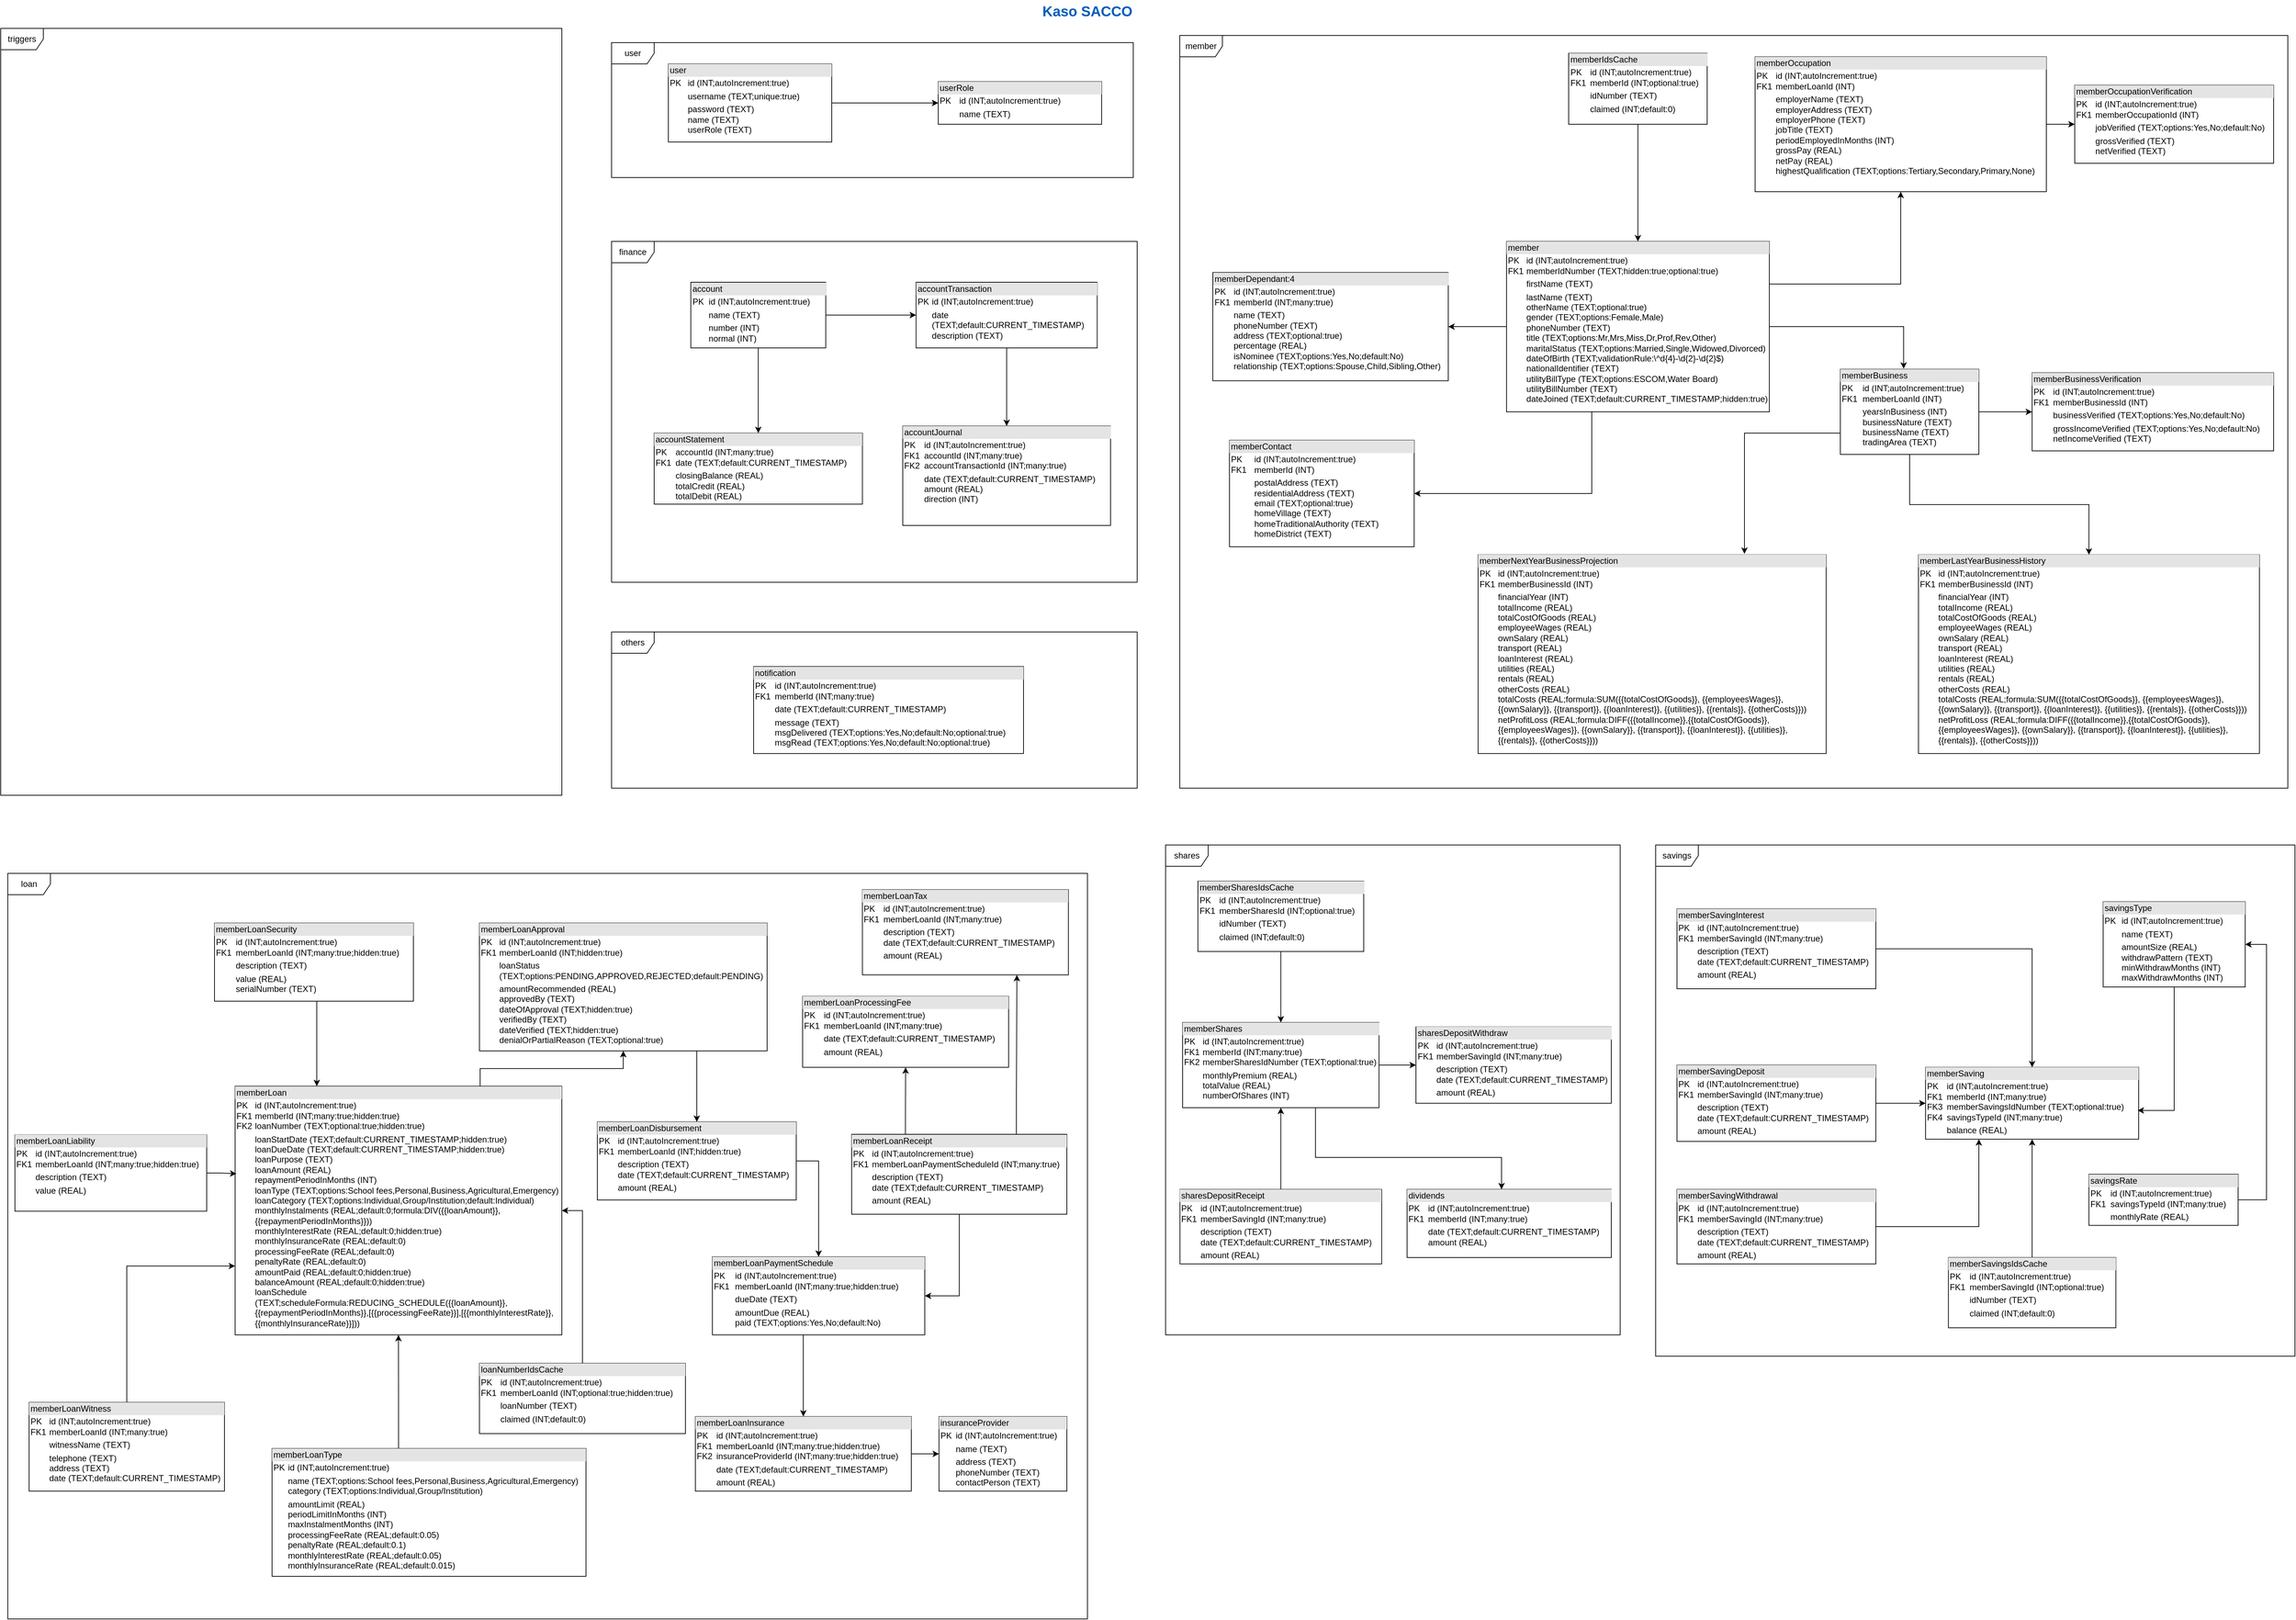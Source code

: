 <mxfile version="28.1.2">
  <diagram name="Page-1" id="UPUowpIk6W7c6kZH7XhG">
    <mxGraphModel dx="1665" dy="859" grid="1" gridSize="10" guides="1" tooltips="1" connect="1" arrows="1" fold="1" page="1" pageScale="1" pageWidth="1654" pageHeight="1169" math="0" shadow="0">
      <root>
        <mxCell id="0" />
        <mxCell id="1" parent="0" />
        <mxCell id="sz-M_Azw0uYvEaWHzbE8-1" value="&lt;b&gt;&lt;font style=&quot;font-size: 20px; color: rgb(0, 92, 185);&quot;&gt;Kaso SACCO&lt;/font&gt;&lt;/b&gt;" style="text;html=1;align=center;verticalAlign=middle;whiteSpace=wrap;rounded=0;movable=0;resizable=0;rotatable=0;deletable=0;editable=0;locked=1;connectable=0;" parent="1" vertex="1">
          <mxGeometry x="1500" y="10" width="140" height="30" as="geometry" />
        </mxCell>
        <mxCell id="sz-M_Azw0uYvEaWHzbE8-7" value="&lt;div style=&quot;box-sizing:border-box;width:100%;background:#e4e4e4;padding:2px;&quot;&gt;userRole&lt;/div&gt;&lt;table style=&quot;width:100%;font-size:1em;&quot; cellpadding=&quot;2&quot; cellspacing=&quot;0&quot;&gt;&lt;tbody&gt;&lt;tr&gt;&lt;td&gt;PK&lt;/td&gt;&lt;td&gt;id (INT;autoIncrement:true)&lt;br&gt;&lt;/td&gt;&lt;/tr&gt;&lt;tr&gt;&lt;td&gt;&lt;br&gt;&lt;/td&gt;&lt;td&gt;name (TEXT)&lt;/td&gt;&lt;/tr&gt;&lt;/tbody&gt;&lt;/table&gt;" style="verticalAlign=top;align=left;overflow=fill;html=1;whiteSpace=wrap;" parent="1" vertex="1">
          <mxGeometry x="1360" y="125" width="230" height="60" as="geometry" />
        </mxCell>
        <mxCell id="sz-M_Azw0uYvEaWHzbE8-102" style="edgeStyle=orthogonalEdgeStyle;rounded=0;orthogonalLoop=1;jettySize=auto;html=1;entryX=0;entryY=0.5;entryDx=0;entryDy=0;" parent="1" source="sz-M_Azw0uYvEaWHzbE8-8" target="sz-M_Azw0uYvEaWHzbE8-9" edge="1">
          <mxGeometry relative="1" as="geometry" />
        </mxCell>
        <mxCell id="sz-M_Azw0uYvEaWHzbE8-8" value="&lt;div style=&quot;box-sizing:border-box;width:100%;background:#e4e4e4;padding:2px;&quot;&gt;account&lt;/div&gt;&lt;table style=&quot;width:100%;font-size:1em;&quot; cellpadding=&quot;2&quot; cellspacing=&quot;0&quot;&gt;&lt;tbody&gt;&lt;tr&gt;&lt;td&gt;PK&lt;/td&gt;&lt;td&gt;id (INT;autoIncrement:true)&lt;br&gt;&lt;/td&gt;&lt;/tr&gt;&lt;tr&gt;&lt;td&gt;&lt;br&gt;&lt;/td&gt;&lt;td&gt;name (TEXT)&lt;/td&gt;&lt;/tr&gt;&lt;tr&gt;&lt;td&gt;&lt;/td&gt;&lt;td&gt;number (INT)&lt;br&gt;normal (INT)&lt;br&gt;&lt;br&gt;&lt;/td&gt;&lt;/tr&gt;&lt;/tbody&gt;&lt;/table&gt;" style="verticalAlign=top;align=left;overflow=fill;html=1;whiteSpace=wrap;" parent="1" vertex="1">
          <mxGeometry x="1011.59" y="407.5" width="190" height="92.5" as="geometry" />
        </mxCell>
        <mxCell id="sz-M_Azw0uYvEaWHzbE8-9" value="&lt;div style=&quot;box-sizing:border-box;width:100%;background:#e4e4e4;padding:2px;&quot;&gt;accountTransaction&lt;/div&gt;&lt;table style=&quot;width:100%;font-size:1em;&quot; cellpadding=&quot;2&quot; cellspacing=&quot;0&quot;&gt;&lt;tbody&gt;&lt;tr&gt;&lt;td&gt;PK&lt;/td&gt;&lt;td&gt;id (INT;autoIncrement:true)&lt;br&gt;&lt;/td&gt;&lt;/tr&gt;&lt;tr&gt;&lt;td&gt;&lt;br&gt;&lt;/td&gt;&lt;td&gt;date (TEXT;default:CURRENT_TIMESTAMP)&lt;br&gt;description (TEXT)&lt;/td&gt;&lt;/tr&gt;&lt;tr&gt;&lt;td&gt;&lt;/td&gt;&lt;td&gt;&lt;br&gt;&lt;br&gt;&lt;/td&gt;&lt;/tr&gt;&lt;/tbody&gt;&lt;/table&gt;" style="verticalAlign=top;align=left;overflow=fill;html=1;whiteSpace=wrap;" parent="1" vertex="1">
          <mxGeometry x="1328.75" y="407.5" width="255" height="92.5" as="geometry" />
        </mxCell>
        <mxCell id="sz-M_Azw0uYvEaWHzbE8-10" value="&lt;div style=&quot;box-sizing:border-box;width:100%;background:#e4e4e4;padding:2px;&quot;&gt;accountJournal&lt;/div&gt;&lt;table style=&quot;width:100%;font-size:1em;&quot; cellpadding=&quot;2&quot; cellspacing=&quot;0&quot;&gt;&lt;tbody&gt;&lt;tr&gt;&lt;td&gt;PK&lt;br&gt;FK1&lt;br&gt;FK2&lt;br&gt;&lt;/td&gt;&lt;td&gt;id (INT;autoIncrement:true)&lt;br&gt;accountId (INT;many:true)&lt;br&gt;accountTransactionId (INT;many:true)&lt;br&gt;&lt;/td&gt;&lt;/tr&gt;&lt;tr&gt;&lt;td&gt;&lt;br&gt;&lt;/td&gt;&lt;td&gt;date (TEXT;default:CURRENT_TIMESTAMP)&lt;br&gt;amount (REAL)&lt;br&gt;direction (INT)&lt;br&gt;&lt;/td&gt;&lt;/tr&gt;&lt;tr&gt;&lt;td&gt;&lt;/td&gt;&lt;td&gt;&lt;br&gt;&lt;br&gt;&lt;/td&gt;&lt;/tr&gt;&lt;/tbody&gt;&lt;/table&gt;" style="verticalAlign=top;align=left;overflow=fill;html=1;whiteSpace=wrap;" parent="1" vertex="1">
          <mxGeometry x="1310" y="610" width="292.5" height="140" as="geometry" />
        </mxCell>
        <mxCell id="sz-M_Azw0uYvEaWHzbE8-96" style="edgeStyle=orthogonalEdgeStyle;rounded=0;orthogonalLoop=1;jettySize=auto;html=1;" parent="1" source="sz-M_Azw0uYvEaWHzbE8-12" target="sz-M_Azw0uYvEaWHzbE8-7" edge="1">
          <mxGeometry relative="1" as="geometry" />
        </mxCell>
        <mxCell id="sz-M_Azw0uYvEaWHzbE8-12" value="&lt;div style=&quot;box-sizing:border-box;width:100%;background:#e4e4e4;padding:2px;&quot;&gt;user&lt;/div&gt;&lt;table style=&quot;width:100%;font-size:1em;&quot; cellpadding=&quot;2&quot; cellspacing=&quot;0&quot;&gt;&lt;tbody&gt;&lt;tr&gt;&lt;td&gt;PK&lt;/td&gt;&lt;td&gt;id (INT;autoIncrement:true)&lt;/td&gt;&lt;/tr&gt;&lt;tr&gt;&lt;td&gt;&lt;br&gt;&lt;/td&gt;&lt;td&gt;username (TEXT;unique:true)&lt;/td&gt;&lt;/tr&gt;&lt;tr&gt;&lt;td&gt;&lt;/td&gt;&lt;td&gt;password (TEXT)&lt;br&gt;name (TEXT)&lt;br&gt;userRole (TEXT)&lt;br&gt;&lt;br&gt;&lt;/td&gt;&lt;/tr&gt;&lt;/tbody&gt;&lt;/table&gt;" style="verticalAlign=top;align=left;overflow=fill;html=1;whiteSpace=wrap;" parent="1" vertex="1">
          <mxGeometry x="980" y="100" width="230" height="110" as="geometry" />
        </mxCell>
        <mxCell id="sz-M_Azw0uYvEaWHzbE8-66" style="edgeStyle=orthogonalEdgeStyle;rounded=0;orthogonalLoop=1;jettySize=auto;html=1;entryX=0.5;entryY=0;entryDx=0;entryDy=0;" parent="1" source="sz-M_Azw0uYvEaWHzbE8-13" target="sz-M_Azw0uYvEaWHzbE8-15" edge="1">
          <mxGeometry relative="1" as="geometry" />
        </mxCell>
        <mxCell id="sz-M_Azw0uYvEaWHzbE8-13" value="&lt;div style=&quot;box-sizing:border-box;width:100%;background:#e4e4e4;padding:2px;&quot;&gt;memberIdsCache&lt;/div&gt;&lt;table style=&quot;width:100%;font-size:1em;&quot; cellpadding=&quot;2&quot; cellspacing=&quot;0&quot;&gt;&lt;tbody&gt;&lt;tr&gt;&lt;td&gt;PK&lt;br&gt;FK1&lt;/td&gt;&lt;td&gt;id (INT;autoIncrement:true)&lt;br&gt;memberId (INT;optional:true)&lt;/td&gt;&lt;/tr&gt;&lt;tr&gt;&lt;td&gt;&lt;br&gt;&lt;/td&gt;&lt;td&gt;idNumber (TEXT)&lt;/td&gt;&lt;/tr&gt;&lt;tr&gt;&lt;td&gt;&lt;/td&gt;&lt;td&gt;claimed (INT;default:0)&lt;br&gt;&lt;br&gt;&lt;/td&gt;&lt;/tr&gt;&lt;/tbody&gt;&lt;/table&gt;" style="verticalAlign=top;align=left;overflow=fill;html=1;whiteSpace=wrap;" parent="1" vertex="1">
          <mxGeometry x="2247.5" y="85" width="195" height="100" as="geometry" />
        </mxCell>
        <mxCell id="sz-M_Azw0uYvEaWHzbE8-68" style="edgeStyle=orthogonalEdgeStyle;rounded=0;orthogonalLoop=1;jettySize=auto;html=1;entryX=0.5;entryY=0;entryDx=0;entryDy=0;" parent="1" source="sz-M_Azw0uYvEaWHzbE8-14" target="sz-M_Azw0uYvEaWHzbE8-20" edge="1">
          <mxGeometry relative="1" as="geometry" />
        </mxCell>
        <mxCell id="sz-M_Azw0uYvEaWHzbE8-14" value="&lt;div style=&quot;box-sizing:border-box;width:100%;background:#e4e4e4;padding:2px;&quot;&gt;memberSharesIdsCache&lt;/div&gt;&lt;table style=&quot;width:100%;font-size:1em;&quot; cellpadding=&quot;2&quot; cellspacing=&quot;0&quot;&gt;&lt;tbody&gt;&lt;tr&gt;&lt;td&gt;PK&lt;br&gt;FK1&lt;/td&gt;&lt;td&gt;id (INT;autoIncrement:true)&lt;br&gt;memberSharesId (INT;optional:true)&lt;br&gt;&lt;/td&gt;&lt;/tr&gt;&lt;tr&gt;&lt;td&gt;&lt;br&gt;&lt;/td&gt;&lt;td&gt;idNumber (TEXT)&lt;/td&gt;&lt;/tr&gt;&lt;tr&gt;&lt;td&gt;&lt;/td&gt;&lt;td&gt;claimed (INT;default:0)&lt;br&gt;&lt;/td&gt;&lt;/tr&gt;&lt;/tbody&gt;&lt;/table&gt;" style="verticalAlign=top;align=left;overflow=fill;html=1;whiteSpace=wrap;" parent="1" vertex="1">
          <mxGeometry x="1725.5" y="1251" width="233.5" height="99" as="geometry" />
        </mxCell>
        <mxCell id="sz-M_Azw0uYvEaWHzbE8-59" style="edgeStyle=orthogonalEdgeStyle;rounded=0;orthogonalLoop=1;jettySize=auto;html=1;exitX=1;exitY=0.25;exitDx=0;exitDy=0;" parent="1" source="sz-M_Azw0uYvEaWHzbE8-15" target="sz-M_Azw0uYvEaWHzbE8-26" edge="1">
          <mxGeometry relative="1" as="geometry" />
        </mxCell>
        <mxCell id="sz-M_Azw0uYvEaWHzbE8-60" style="edgeStyle=orthogonalEdgeStyle;rounded=0;orthogonalLoop=1;jettySize=auto;html=1;entryX=0.457;entryY=-0.006;entryDx=0;entryDy=0;entryPerimeter=0;" parent="1" source="sz-M_Azw0uYvEaWHzbE8-15" target="sz-M_Azw0uYvEaWHzbE8-22" edge="1">
          <mxGeometry relative="1" as="geometry" />
        </mxCell>
        <mxCell id="sz-M_Azw0uYvEaWHzbE8-64" style="edgeStyle=orthogonalEdgeStyle;rounded=0;orthogonalLoop=1;jettySize=auto;html=1;" parent="1" source="sz-M_Azw0uYvEaWHzbE8-15" target="sz-M_Azw0uYvEaWHzbE8-19" edge="1">
          <mxGeometry relative="1" as="geometry" />
        </mxCell>
        <mxCell id="sz-M_Azw0uYvEaWHzbE8-65" style="edgeStyle=orthogonalEdgeStyle;rounded=0;orthogonalLoop=1;jettySize=auto;html=1;" parent="1" source="sz-M_Azw0uYvEaWHzbE8-15" target="sz-M_Azw0uYvEaWHzbE8-17" edge="1">
          <mxGeometry relative="1" as="geometry">
            <Array as="points">
              <mxPoint x="2280" y="705" />
            </Array>
          </mxGeometry>
        </mxCell>
        <mxCell id="sz-M_Azw0uYvEaWHzbE8-15" value="&lt;div style=&quot;box-sizing:border-box;width:100%;background:#e4e4e4;padding:2px;&quot;&gt;member&lt;/div&gt;&lt;table style=&quot;width:100%;font-size:1em;&quot; cellpadding=&quot;2&quot; cellspacing=&quot;0&quot;&gt;&lt;tbody&gt;&lt;tr&gt;&lt;td&gt;PK&lt;br&gt;FK1&lt;/td&gt;&lt;td&gt;id (INT;autoIncrement:true)&lt;br&gt;memberIdNumber (TEXT;hidden:true;optional:true)&lt;/td&gt;&lt;/tr&gt;&lt;tr&gt;&lt;td&gt;&lt;br&gt;&lt;/td&gt;&lt;td&gt;firstName (TEXT)&lt;/td&gt;&lt;/tr&gt;&lt;tr&gt;&lt;td&gt;&lt;br&gt;&lt;/td&gt;&lt;td&gt;lastName (TEXT)&lt;br&gt;otherName (TEXT;optional:true)&lt;br&gt;gender (TEXT;options:Female,Male)&lt;br&gt;phoneNumber (TEXT)&lt;br&gt;title (TEXT;options:Mr,Mrs,Miss,Dr,Prof,Rev,Other)&lt;br&gt;maritalStatus (TEXT;options:Married,Single,Widowed,Divorced)&lt;br&gt;dateOfBirth (TEXT;validationRule:\^d{4}-\d{2}-\d{2}$)&lt;br&gt;nationalIdentifier (TEXT)&lt;br&gt;utilityBillType (TEXT;options:ESCOM,Water Board)&lt;br&gt;utilityBillNumber (TEXT)&lt;br&gt;dateJoined (TEXT;default:CURRENT_TIMESTAMP;hidden:true)&lt;br&gt;&lt;br&gt;&lt;/td&gt;&lt;/tr&gt;&lt;/tbody&gt;&lt;/table&gt;" style="verticalAlign=top;align=left;overflow=fill;html=1;whiteSpace=wrap;" parent="1" vertex="1">
          <mxGeometry x="2160" y="350" width="370" height="240" as="geometry" />
        </mxCell>
        <mxCell id="sz-M_Azw0uYvEaWHzbE8-17" value="&lt;div style=&quot;box-sizing:border-box;width:100%;background:#e4e4e4;padding:2px;&quot;&gt;memberContact&lt;/div&gt;&lt;table style=&quot;width:100%;font-size:1em;&quot; cellpadding=&quot;2&quot; cellspacing=&quot;0&quot;&gt;&lt;tbody&gt;&lt;tr&gt;&lt;td&gt;PK&lt;br&gt;FK1&lt;/td&gt;&lt;td&gt;id (INT;autoIncrement:true)&lt;br&gt;memberId (INT)&lt;/td&gt;&lt;/tr&gt;&lt;tr&gt;&lt;td&gt;&lt;/td&gt;&lt;td&gt;postalAddress (TEXT)&lt;br&gt;residentialAddress (TEXT)&lt;br&gt;email (TEXT;optional:true)&lt;br&gt;homeVillage (TEXT)&lt;br&gt;homeTraditionalAuthority (TEXT)&lt;br&gt;homeDistrict (TEXT)&lt;br&gt;&lt;br&gt;&lt;/td&gt;&lt;/tr&gt;&lt;/tbody&gt;&lt;/table&gt;" style="verticalAlign=top;align=left;overflow=fill;html=1;whiteSpace=wrap;" parent="1" vertex="1">
          <mxGeometry x="1770" y="630" width="260" height="150" as="geometry" />
        </mxCell>
        <mxCell id="sz-M_Azw0uYvEaWHzbE8-19" value="&lt;div style=&quot;box-sizing:border-box;width:100%;background:#e4e4e4;padding:2px;&quot;&gt;memberDependant:4&lt;/div&gt;&lt;table style=&quot;width:100%;font-size:1em;&quot; cellpadding=&quot;2&quot; cellspacing=&quot;0&quot;&gt;&lt;tbody&gt;&lt;tr&gt;&lt;td&gt;PK&lt;br&gt;FK1&lt;/td&gt;&lt;td&gt;id (INT;autoIncrement:true)&lt;br&gt;memberId (INT;many:true)&lt;br&gt;&lt;/td&gt;&lt;/tr&gt;&lt;tr&gt;&lt;td&gt;&lt;br&gt;&lt;/td&gt;&lt;td&gt;name (TEXT)&lt;br&gt;phoneNumber (TEXT)&lt;br&gt;address (TEXT;optional:true)&lt;br&gt;percentage (REAL)&lt;br&gt;isNominee (TEXT;options:Yes,No;default:No)&lt;br&gt;relationship (TEXT;options:Spouse,Child,Sibling,Other)&lt;/td&gt;&lt;/tr&gt;&lt;tr&gt;&lt;td&gt;&lt;/td&gt;&lt;td&gt;&lt;br&gt;&lt;br&gt;&lt;/td&gt;&lt;/tr&gt;&lt;/tbody&gt;&lt;/table&gt;" style="verticalAlign=top;align=left;overflow=fill;html=1;whiteSpace=wrap;" parent="1" vertex="1">
          <mxGeometry x="1746.5" y="393.75" width="331.5" height="152.5" as="geometry" />
        </mxCell>
        <mxCell id="sz-M_Azw0uYvEaWHzbE8-71" style="edgeStyle=orthogonalEdgeStyle;rounded=0;orthogonalLoop=1;jettySize=auto;html=1;entryX=0;entryY=0.5;entryDx=0;entryDy=0;" parent="1" source="sz-M_Azw0uYvEaWHzbE8-20" target="sz-M_Azw0uYvEaWHzbE8-70" edge="1">
          <mxGeometry relative="1" as="geometry" />
        </mxCell>
        <mxCell id="c4MbC-2BtWymoVEZBqPx-4" style="edgeStyle=orthogonalEdgeStyle;rounded=0;orthogonalLoop=1;jettySize=auto;html=1;" parent="1" target="c4MbC-2BtWymoVEZBqPx-3" edge="1">
          <mxGeometry relative="1" as="geometry">
            <Array as="points">
              <mxPoint x="1891" y="1570" />
              <mxPoint x="1891" y="1640" />
              <mxPoint x="2153" y="1640" />
            </Array>
            <mxPoint x="1890" y="1570" as="sourcePoint" />
          </mxGeometry>
        </mxCell>
        <mxCell id="sz-M_Azw0uYvEaWHzbE8-20" value="&lt;div style=&quot;box-sizing:border-box;width:100%;background:#e4e4e4;padding:2px;&quot;&gt;memberShares&lt;/div&gt;&lt;table style=&quot;width:100%;font-size:1em;&quot; cellpadding=&quot;2&quot; cellspacing=&quot;0&quot;&gt;&lt;tbody&gt;&lt;tr&gt;&lt;td&gt;PK&lt;br&gt;FK1&lt;br&gt;FK2&lt;/td&gt;&lt;td&gt;id (INT;autoIncrement:true)&lt;br&gt;memberId (INT;many:true)&lt;br&gt;memberSharesIdNumber (TEXT;optional:true)&lt;br&gt;&lt;/td&gt;&lt;/tr&gt;&lt;tr&gt;&lt;td&gt;&lt;br&gt;&lt;/td&gt;&lt;td&gt;monthlyPremium (REAL)&lt;br&gt;totalValue (REAL)&lt;br&gt;numberOfShares (INT)&lt;/td&gt;&lt;/tr&gt;&lt;tr&gt;&lt;td&gt;&lt;/td&gt;&lt;td&gt;&lt;br&gt;&lt;br&gt;&lt;/td&gt;&lt;/tr&gt;&lt;/tbody&gt;&lt;/table&gt;" style="verticalAlign=top;align=left;overflow=fill;html=1;whiteSpace=wrap;" parent="1" vertex="1">
          <mxGeometry x="1704" y="1450" width="276.5" height="120" as="geometry" />
        </mxCell>
        <mxCell id="fwgtb6dIBil6Uczm33GN-2" style="edgeStyle=orthogonalEdgeStyle;rounded=0;orthogonalLoop=1;jettySize=auto;html=1;entryX=0.5;entryY=1;entryDx=0;entryDy=0;exitX=0.75;exitY=0;exitDx=0;exitDy=0;" parent="1" source="sz-M_Azw0uYvEaWHzbE8-21" target="sz-M_Azw0uYvEaWHzbE8-28" edge="1">
          <mxGeometry relative="1" as="geometry" />
        </mxCell>
        <mxCell id="sz-M_Azw0uYvEaWHzbE8-21" value="&lt;div style=&quot;box-sizing:border-box;width:100%;background:#e4e4e4;padding:2px;&quot;&gt;memberLoan&lt;/div&gt;&lt;table style=&quot;width:100%;font-size:1em;&quot; cellpadding=&quot;2&quot; cellspacing=&quot;0&quot;&gt;&lt;tbody&gt;&lt;tr&gt;&lt;td&gt;PK&lt;br&gt;FK1&lt;br&gt;FK2&lt;br&gt;&lt;/td&gt;&lt;td&gt;id (INT;autoIncrement:true)&lt;br&gt;memberId (INT;many:true;hidden:true)&lt;br&gt;loanNumber (TEXT;optional:true;hidden:true)&lt;/td&gt;&lt;/tr&gt;&lt;tr&gt;&lt;td&gt;&lt;/td&gt;&lt;td&gt;loanStartDate (TEXT;default:CURRENT_TIMESTAMP;hidden:true)&lt;br&gt;loanDueDate (TEXT;default:CURRENT_TIMESTAMP;hidden:true)&lt;br&gt;loanPurpose (TEXT)&lt;br&gt;loanAmount (REAL)&lt;br&gt;repaymentPeriodInMonths (INT)&lt;br&gt;loanType (TEXT;options:School fees,Personal,Business,Agricultural,Emergency)&lt;br&gt;loanCategory (TEXT;options:Individual,Group/Institution;default:Individual)&lt;br&gt;monthlyInstalments (REAL;default:0;formula:DIV({{loanAmount}},{{repaymentPeriodInMonths}}))&lt;br&gt;monthlyInterestRate (REAL;default:0;hidden:true)&lt;br&gt;monthlyInsuranceRate (REAL;default:0)&lt;br&gt;processingFeeRate (REAL;default:0)&lt;br&gt;penaltyRate (REAL;default:0)&lt;br&gt;amountPaid (REAL;default:0;hidden:true)&lt;br&gt;balanceAmount (REAL;default:0;hidden:true)&lt;br&gt;loanSchedule (TEXT;scheduleFormula:REDUCING_SCHEDULE({{loanAmount}},{{repaymentPeriodInMonths}},[{{processingFeeRate}}],[{{monthlyInterestRate}},{{monthlyInsuranceRate}}]))&lt;br&gt;&lt;/td&gt;&lt;/tr&gt;&lt;tr&gt;&lt;td&gt;&lt;/td&gt;&lt;td&gt;&lt;br&gt;&lt;br&gt;&lt;/td&gt;&lt;/tr&gt;&lt;/tbody&gt;&lt;/table&gt;" style="verticalAlign=top;align=left;overflow=fill;html=1;whiteSpace=wrap;" parent="1" vertex="1">
          <mxGeometry x="370" y="1539.75" width="460" height="350.25" as="geometry" />
        </mxCell>
        <mxCell id="sz-M_Azw0uYvEaWHzbE8-61" style="edgeStyle=orthogonalEdgeStyle;rounded=0;orthogonalLoop=1;jettySize=auto;html=1;" parent="1" source="sz-M_Azw0uYvEaWHzbE8-22" target="sz-M_Azw0uYvEaWHzbE8-33" edge="1">
          <mxGeometry relative="1" as="geometry" />
        </mxCell>
        <mxCell id="sz-M_Azw0uYvEaWHzbE8-62" style="edgeStyle=orthogonalEdgeStyle;rounded=0;orthogonalLoop=1;jettySize=auto;html=1;exitX=0;exitY=0.75;exitDx=0;exitDy=0;" parent="1" source="sz-M_Azw0uYvEaWHzbE8-22" edge="1">
          <mxGeometry relative="1" as="geometry">
            <Array as="points">
              <mxPoint x="2495" y="620" />
            </Array>
            <mxPoint x="2495" y="790" as="targetPoint" />
          </mxGeometry>
        </mxCell>
        <mxCell id="sz-M_Azw0uYvEaWHzbE8-22" value="&lt;div style=&quot;box-sizing:border-box;width:100%;background:#e4e4e4;padding:2px;&quot;&gt;memberBusiness&lt;/div&gt;&lt;table style=&quot;width:100%;font-size:1em;&quot; cellpadding=&quot;2&quot; cellspacing=&quot;0&quot;&gt;&lt;tbody&gt;&lt;tr&gt;&lt;td&gt;PK&lt;br&gt;FK1&lt;br&gt;&lt;/td&gt;&lt;td&gt;id (INT;autoIncrement:true)&lt;br&gt;memberLoanId (INT)&lt;br&gt;&lt;/td&gt;&lt;/tr&gt;&lt;tr&gt;&lt;td&gt;&lt;br&gt;&lt;/td&gt;&lt;td&gt;yearsInBusiness (INT)&lt;br&gt;businessNature (TEXT)&lt;br&gt;businessName (TEXT)&lt;br&gt;tradingArea (TEXT)&lt;/td&gt;&lt;/tr&gt;&lt;tr&gt;&lt;td&gt;&lt;/td&gt;&lt;td&gt;&lt;br&gt;&lt;br&gt;&lt;/td&gt;&lt;/tr&gt;&lt;/tbody&gt;&lt;/table&gt;" style="verticalAlign=top;align=left;overflow=fill;html=1;whiteSpace=wrap;" parent="1" vertex="1">
          <mxGeometry x="2630" y="530" width="195" height="120" as="geometry" />
        </mxCell>
        <mxCell id="sz-M_Azw0uYvEaWHzbE8-23" value="&lt;div style=&quot;box-sizing:border-box;width:100%;background:#e4e4e4;padding:2px;&quot;&gt;memberLastYearBusinessHistory&lt;/div&gt;&lt;table style=&quot;width:100%;font-size:1em;&quot; cellpadding=&quot;2&quot; cellspacing=&quot;0&quot;&gt;&lt;tbody&gt;&lt;tr&gt;&lt;td&gt;PK&lt;br&gt;FK1&lt;/td&gt;&lt;td&gt;id (INT;autoIncrement:true)&lt;br&gt;memberBusinessId (INT)&lt;/td&gt;&lt;/tr&gt;&lt;tr&gt;&lt;td&gt;&lt;br&gt;&lt;/td&gt;&lt;td&gt;financialYear (INT)&lt;br&gt;totalIncome (REAL)&lt;br&gt;totalCostOfGoods (REAL)&lt;br&gt;employeeWages (REAL)&lt;br&gt;ownSalary (REAL)&lt;br&gt;transport (REAL)&lt;br&gt;loanInterest (REAL)&lt;br&gt;utilities (REAL)&lt;br&gt;rentals (REAL)&lt;br&gt;otherCosts (REAL)&lt;br&gt;totalCosts (REAL;formula:SUM({{totalCostOfGoods}}, {{employeesWages}}, {{ownSalary}}, {{transport}}, {{loanInterest}}, {{utilities}}, {{rentals}}, {{otherCosts}}))&lt;br&gt;netProfitLoss (REAL;formula:DIFF({{totalIncome}},{{totalCostOfGoods}}, {{employeesWages}}, {{ownSalary}}, {{transport}}, {{loanInterest}}, {{utilities}}, {{rentals}}, {{otherCosts}}))&lt;/td&gt;&lt;/tr&gt;&lt;tr&gt;&lt;td&gt;&lt;/td&gt;&lt;td&gt;&lt;br&gt;&lt;br&gt;&lt;/td&gt;&lt;/tr&gt;&lt;/tbody&gt;&lt;/table&gt;" style="verticalAlign=top;align=left;overflow=fill;html=1;whiteSpace=wrap;" parent="1" vertex="1">
          <mxGeometry x="2740" y="791.25" width="480" height="280" as="geometry" />
        </mxCell>
        <mxCell id="sz-M_Azw0uYvEaWHzbE8-24" value="&lt;div style=&quot;box-sizing:border-box;width:100%;background:#e4e4e4;padding:2px;&quot;&gt;memberNextYearBusinessProjection&lt;/div&gt;&lt;table style=&quot;width:100%;font-size:1em;&quot; cellpadding=&quot;2&quot; cellspacing=&quot;0&quot;&gt;&lt;tbody&gt;&lt;tr&gt;&lt;td&gt;PK&lt;br&gt;FK1&lt;/td&gt;&lt;td&gt;id (INT;autoIncrement:true)&lt;br&gt;memberBusinessId (INT)&lt;/td&gt;&lt;/tr&gt;&lt;tr&gt;&lt;td&gt;&lt;br&gt;&lt;/td&gt;&lt;td&gt;financialYear (INT)&lt;br&gt;totalIncome (REAL)&lt;br&gt;totalCostOfGoods (REAL)&lt;br&gt;employeeWages (REAL)&lt;br&gt;ownSalary (REAL)&lt;br&gt;transport (REAL)&lt;br&gt;loanInterest (REAL)&lt;br&gt;utilities (REAL)&lt;br&gt;rentals (REAL)&lt;br&gt;otherCosts (REAL)&lt;br&gt;totalCosts (REAL;formula:SUM({{totalCostOfGoods}}, {{employeesWages}}, {{ownSalary}}, {{transport}}, {{loanInterest}}, {{utilities}}, {{rentals}}, {{otherCosts}}))&lt;br&gt;netProfitLoss (REAL;formula:DIFF({{totalIncome}},{{totalCostOfGoods}}, {{employeesWages}}, {{ownSalary}}, {{transport}}, {{loanInterest}}, {{utilities}}, {{rentals}}, {{otherCosts}}))&lt;br&gt;&lt;/td&gt;&lt;/tr&gt;&lt;tr&gt;&lt;td&gt;&lt;/td&gt;&lt;td&gt;&lt;br&gt;&lt;br&gt;&lt;/td&gt;&lt;/tr&gt;&lt;/tbody&gt;&lt;/table&gt;" style="verticalAlign=top;align=left;overflow=fill;html=1;whiteSpace=wrap;" parent="1" vertex="1">
          <mxGeometry x="2120" y="791.25" width="490" height="280" as="geometry" />
        </mxCell>
        <mxCell id="sz-M_Azw0uYvEaWHzbE8-58" style="edgeStyle=orthogonalEdgeStyle;rounded=0;orthogonalLoop=1;jettySize=auto;html=1;exitX=1;exitY=0.5;exitDx=0;exitDy=0;entryX=0;entryY=0.5;entryDx=0;entryDy=0;" parent="1" source="sz-M_Azw0uYvEaWHzbE8-26" target="sz-M_Azw0uYvEaWHzbE8-32" edge="1">
          <mxGeometry relative="1" as="geometry" />
        </mxCell>
        <mxCell id="sz-M_Azw0uYvEaWHzbE8-26" value="&lt;div style=&quot;box-sizing:border-box;width:100%;background:#e4e4e4;padding:2px;&quot;&gt;memberOccupation&lt;/div&gt;&lt;table style=&quot;width:100%;font-size:1em;&quot; cellpadding=&quot;2&quot; cellspacing=&quot;0&quot;&gt;&lt;tbody&gt;&lt;tr&gt;&lt;td&gt;PK&lt;br&gt;FK1&lt;/td&gt;&lt;td&gt;id (INT;autoIncrement:true)&lt;br&gt;memberLoanId (INT)&lt;/td&gt;&lt;/tr&gt;&lt;tr&gt;&lt;td&gt;&lt;/td&gt;&lt;td&gt;employerName (TEXT)&lt;br&gt;employerAddress (TEXT)&lt;br&gt;employerPhone (TEXT)&lt;br&gt;jobTitle (TEXT)&lt;br&gt;periodEmployedInMonths (INT)&lt;br&gt;grossPay (REAL)&lt;br&gt;netPay (REAL)&lt;br&gt;highestQualification (TEXT;options:Tertiary,Secondary,Primary,None)&lt;br&gt;&lt;/td&gt;&lt;/tr&gt;&lt;/tbody&gt;&lt;/table&gt;" style="verticalAlign=top;align=left;overflow=fill;html=1;whiteSpace=wrap;" parent="1" vertex="1">
          <mxGeometry x="2510" y="90" width="410" height="190" as="geometry" />
        </mxCell>
        <mxCell id="sz-M_Azw0uYvEaWHzbE8-94" style="edgeStyle=orthogonalEdgeStyle;rounded=0;orthogonalLoop=1;jettySize=auto;html=1;entryX=0.5;entryY=0;entryDx=0;entryDy=0;exitX=0.75;exitY=1;exitDx=0;exitDy=0;" parent="1" source="sz-M_Azw0uYvEaWHzbE8-28" target="sz-M_Azw0uYvEaWHzbE8-45" edge="1">
          <mxGeometry relative="1" as="geometry">
            <Array as="points">
              <mxPoint x="1020" y="1490" />
            </Array>
          </mxGeometry>
        </mxCell>
        <mxCell id="sz-M_Azw0uYvEaWHzbE8-28" value="&lt;div style=&quot;box-sizing:border-box;width:100%;background:#e4e4e4;padding:2px;&quot;&gt;memberLoanApproval&lt;/div&gt;&lt;table style=&quot;width:100%;font-size:1em;&quot; cellpadding=&quot;2&quot; cellspacing=&quot;0&quot;&gt;&lt;tbody&gt;&lt;tr&gt;&lt;td&gt;PK&lt;br&gt;FK1&lt;/td&gt;&lt;td&gt;id (INT;autoIncrement:true)&lt;br&gt;memberLoanId (INT;hidden:true)&lt;/td&gt;&lt;/tr&gt;&lt;tr&gt;&lt;td&gt;&lt;br&gt;&lt;/td&gt;&lt;td&gt;loanStatus (TEXT;options:PENDING,APPROVED,REJECTED;default:PENDING)&lt;/td&gt;&lt;/tr&gt;&lt;tr&gt;&lt;td&gt;&lt;/td&gt;&lt;td&gt;amountRecommended (REAL)&lt;br&gt;approvedBy (TEXT)&lt;br&gt;dateOfApproval (TEXT;hidden:true)&lt;br&gt;verifiedBy (TEXT)&lt;br&gt;dateVerified (TEXT;hidden:true)&lt;br&gt;denialOrPartialReason (TEXT;optional:true)&lt;br&gt;&lt;br&gt;&lt;/td&gt;&lt;/tr&gt;&lt;/tbody&gt;&lt;/table&gt;" style="verticalAlign=top;align=left;overflow=fill;html=1;whiteSpace=wrap;" parent="1" vertex="1">
          <mxGeometry x="714" y="1310" width="405" height="180" as="geometry" />
        </mxCell>
        <mxCell id="sz-M_Azw0uYvEaWHzbE8-29" value="&lt;div style=&quot;box-sizing:border-box;width:100%;background:#e4e4e4;padding:2px;&quot;&gt;memberLoanLiability&lt;/div&gt;&lt;table style=&quot;width:100%;font-size:1em;&quot; cellpadding=&quot;2&quot; cellspacing=&quot;0&quot;&gt;&lt;tbody&gt;&lt;tr&gt;&lt;td&gt;PK&lt;br&gt;FK1&lt;/td&gt;&lt;td&gt;id (INT;autoIncrement:true)&lt;br&gt;memberLoanId (INT;many:true;hidden:true)&lt;br&gt;&lt;/td&gt;&lt;/tr&gt;&lt;tr&gt;&lt;td&gt;&lt;br&gt;&lt;/td&gt;&lt;td&gt;description (TEXT)&lt;/td&gt;&lt;/tr&gt;&lt;tr&gt;&lt;td&gt;&lt;/td&gt;&lt;td&gt;value (REAL)&lt;/td&gt;&lt;/tr&gt;&lt;/tbody&gt;&lt;/table&gt;" style="verticalAlign=top;align=left;overflow=fill;html=1;whiteSpace=wrap;" parent="1" vertex="1">
          <mxGeometry x="60" y="1608.25" width="270" height="107.5" as="geometry" />
        </mxCell>
        <mxCell id="sz-M_Azw0uYvEaWHzbE8-93" style="edgeStyle=orthogonalEdgeStyle;rounded=0;orthogonalLoop=1;jettySize=auto;html=1;entryX=0;entryY=0.723;entryDx=0;entryDy=0;exitX=0.5;exitY=0;exitDx=0;exitDy=0;entryPerimeter=0;" parent="1" source="sz-M_Azw0uYvEaWHzbE8-31" target="sz-M_Azw0uYvEaWHzbE8-21" edge="1">
          <mxGeometry relative="1" as="geometry">
            <Array as="points">
              <mxPoint x="218" y="1793" />
            </Array>
          </mxGeometry>
        </mxCell>
        <mxCell id="sz-M_Azw0uYvEaWHzbE8-31" value="&lt;div style=&quot;box-sizing:border-box;width:100%;background:#e4e4e4;padding:2px;&quot;&gt;memberLoanWitness&lt;/div&gt;&lt;table style=&quot;width:100%;font-size:1em;&quot; cellpadding=&quot;2&quot; cellspacing=&quot;0&quot;&gt;&lt;tbody&gt;&lt;tr&gt;&lt;td&gt;PK&lt;br&gt;FK1&lt;/td&gt;&lt;td&gt;id (INT;autoIncrement:true)&lt;br&gt;memberLoanId (INT;many:true)&lt;br&gt;&lt;/td&gt;&lt;/tr&gt;&lt;tr&gt;&lt;td&gt;&lt;br&gt;&lt;/td&gt;&lt;td&gt;witnessName (TEXT)&lt;/td&gt;&lt;/tr&gt;&lt;tr&gt;&lt;td&gt;&lt;/td&gt;&lt;td&gt;telephone (TEXT)&lt;br&gt;address (TEXT)&lt;br&gt;date (TEXT;default:CURRENT_TIMESTAMP)&lt;br&gt;&lt;br&gt;&lt;/td&gt;&lt;/tr&gt;&lt;/tbody&gt;&lt;/table&gt;" style="verticalAlign=top;align=left;overflow=fill;html=1;whiteSpace=wrap;" parent="1" vertex="1">
          <mxGeometry x="80" y="1985" width="275" height="125" as="geometry" />
        </mxCell>
        <mxCell id="sz-M_Azw0uYvEaWHzbE8-32" value="&lt;div style=&quot;box-sizing:border-box;width:100%;background:#e4e4e4;padding:2px;&quot;&gt;memberOccupationVerification&lt;/div&gt;&lt;table style=&quot;width:100%;font-size:1em;&quot; cellpadding=&quot;2&quot; cellspacing=&quot;0&quot;&gt;&lt;tbody&gt;&lt;tr&gt;&lt;td&gt;PK&lt;br&gt;FK1&lt;/td&gt;&lt;td&gt;id (INT;autoIncrement:true)&lt;br&gt;memberOccupationId (INT)&lt;/td&gt;&lt;/tr&gt;&lt;tr&gt;&lt;td&gt;&lt;br&gt;&lt;/td&gt;&lt;td&gt;jobVerified (TEXT;options:Yes,No;default:No)&lt;/td&gt;&lt;/tr&gt;&lt;tr&gt;&lt;td&gt;&lt;/td&gt;&lt;td&gt;grossVerified (TEXT)&lt;br&gt;netVerified (TEXT)&lt;br&gt;&lt;br&gt;&lt;/td&gt;&lt;/tr&gt;&lt;/tbody&gt;&lt;/table&gt;" style="verticalAlign=top;align=left;overflow=fill;html=1;whiteSpace=wrap;" parent="1" vertex="1">
          <mxGeometry x="2960" y="130" width="280" height="110" as="geometry" />
        </mxCell>
        <mxCell id="sz-M_Azw0uYvEaWHzbE8-33" value="&lt;div style=&quot;box-sizing:border-box;width:100%;background:#e4e4e4;padding:2px;&quot;&gt;memberBusinessVerification&lt;/div&gt;&lt;table style=&quot;width:100%;font-size:1em;&quot; cellpadding=&quot;2&quot; cellspacing=&quot;0&quot;&gt;&lt;tbody&gt;&lt;tr&gt;&lt;td&gt;PK&lt;br&gt;FK1&lt;/td&gt;&lt;td&gt;id (INT;autoIncrement:true)&lt;br&gt;memberBusinessId (INT)&lt;/td&gt;&lt;/tr&gt;&lt;tr&gt;&lt;td&gt;&lt;br&gt;&lt;/td&gt;&lt;td&gt;businessVerified (TEXT;options:Yes,No;default:No)&lt;br&gt;&lt;/td&gt;&lt;/tr&gt;&lt;tr&gt;&lt;td&gt;&lt;/td&gt;&lt;td&gt;grossIncomeVerified (TEXT;options:Yes,No;default:No)&lt;br&gt;netIncomeVerified (TEXT)&lt;br&gt;&lt;br&gt;&lt;/td&gt;&lt;/tr&gt;&lt;/tbody&gt;&lt;/table&gt;" style="verticalAlign=top;align=left;overflow=fill;html=1;whiteSpace=wrap;" parent="1" vertex="1">
          <mxGeometry x="2900" y="535" width="340" height="110" as="geometry" />
        </mxCell>
        <mxCell id="sz-M_Azw0uYvEaWHzbE8-34" value="&lt;div style=&quot;box-sizing:border-box;width:100%;background:#e4e4e4;padding:2px;&quot;&gt;insuranceProvider&lt;/div&gt;&lt;table style=&quot;width:100%;font-size:1em;&quot; cellpadding=&quot;2&quot; cellspacing=&quot;0&quot;&gt;&lt;tbody&gt;&lt;tr&gt;&lt;td&gt;PK&lt;br&gt;&lt;/td&gt;&lt;td&gt;id (INT;autoIncrement:true)&lt;br&gt;&lt;/td&gt;&lt;/tr&gt;&lt;tr&gt;&lt;td&gt;&lt;br&gt;&lt;/td&gt;&lt;td&gt;name (TEXT)&lt;/td&gt;&lt;/tr&gt;&lt;tr&gt;&lt;td&gt;&lt;/td&gt;&lt;td&gt;address (TEXT)&lt;br&gt;phoneNumber (TEXT)&lt;br&gt;contactPerson (TEXT)&lt;br&gt;&lt;br&gt;&lt;/td&gt;&lt;/tr&gt;&lt;/tbody&gt;&lt;/table&gt;" style="verticalAlign=top;align=left;overflow=fill;html=1;whiteSpace=wrap;" parent="1" vertex="1">
          <mxGeometry x="1361" y="2005" width="180" height="105" as="geometry" />
        </mxCell>
        <mxCell id="sz-M_Azw0uYvEaWHzbE8-85" style="edgeStyle=orthogonalEdgeStyle;rounded=0;orthogonalLoop=1;jettySize=auto;html=1;entryX=0;entryY=0.5;entryDx=0;entryDy=0;" parent="1" source="sz-M_Azw0uYvEaWHzbE8-35" target="sz-M_Azw0uYvEaWHzbE8-34" edge="1">
          <mxGeometry relative="1" as="geometry" />
        </mxCell>
        <mxCell id="sz-M_Azw0uYvEaWHzbE8-35" value="&lt;div style=&quot;box-sizing:border-box;width:100%;background:#e4e4e4;padding:2px;&quot;&gt;memberLoanInsurance&lt;/div&gt;&lt;table style=&quot;width:100%;font-size:1em;&quot; cellpadding=&quot;2&quot; cellspacing=&quot;0&quot;&gt;&lt;tbody&gt;&lt;tr&gt;&lt;td&gt;PK&lt;br&gt;FK1&lt;br&gt;FK2&lt;/td&gt;&lt;td&gt;id (INT;autoIncrement:true)&lt;br&gt;memberLoanId (INT;many:true;hidden:true)&lt;br&gt;insuranceProviderId (INT;many:true;hidden:true)&lt;br&gt;&lt;/td&gt;&lt;/tr&gt;&lt;tr&gt;&lt;td&gt;&lt;br&gt;&lt;/td&gt;&lt;td&gt;date (TEXT;default:CURRENT_TIMESTAMP)&lt;/td&gt;&lt;/tr&gt;&lt;tr&gt;&lt;td&gt;&lt;/td&gt;&lt;td&gt;amount (REAL)&lt;br&gt;&lt;/td&gt;&lt;/tr&gt;&lt;/tbody&gt;&lt;/table&gt;" style="verticalAlign=top;align=left;overflow=fill;html=1;whiteSpace=wrap;" parent="1" vertex="1">
          <mxGeometry x="1018" y="2005" width="304" height="105" as="geometry" />
        </mxCell>
        <mxCell id="sz-M_Azw0uYvEaWHzbE8-86" style="edgeStyle=orthogonalEdgeStyle;rounded=0;orthogonalLoop=1;jettySize=auto;html=1;entryX=0.5;entryY=0;entryDx=0;entryDy=0;exitX=0.428;exitY=0.973;exitDx=0;exitDy=0;exitPerimeter=0;" parent="1" source="sz-M_Azw0uYvEaWHzbE8-37" target="sz-M_Azw0uYvEaWHzbE8-35" edge="1">
          <mxGeometry relative="1" as="geometry" />
        </mxCell>
        <mxCell id="sz-M_Azw0uYvEaWHzbE8-37" value="&lt;div style=&quot;box-sizing:border-box;width:100%;background:#e4e4e4;padding:2px;&quot;&gt;memberLoanPaymentSchedule&lt;/div&gt;&lt;table style=&quot;width:100%;font-size:1em;&quot; cellpadding=&quot;2&quot; cellspacing=&quot;0&quot;&gt;&lt;tbody&gt;&lt;tr&gt;&lt;td&gt;PK&lt;br&gt;FK1&lt;br&gt;&lt;/td&gt;&lt;td&gt;id (INT;autoIncrement:true)&lt;br&gt;memberLoanId (INT;many:true;hidden:true)&lt;br&gt;&lt;/td&gt;&lt;/tr&gt;&lt;tr&gt;&lt;td&gt;&lt;br&gt;&lt;/td&gt;&lt;td&gt;dueDate (TEXT)&lt;/td&gt;&lt;/tr&gt;&lt;tr&gt;&lt;td&gt;&lt;/td&gt;&lt;td&gt;amountDue (REAL)&lt;br&gt;paid (TEXT;options:Yes,No;default:No)&lt;br&gt;&lt;br&gt;&lt;/td&gt;&lt;/tr&gt;&lt;/tbody&gt;&lt;/table&gt;" style="verticalAlign=top;align=left;overflow=fill;html=1;whiteSpace=wrap;" parent="1" vertex="1">
          <mxGeometry x="1042" y="1780" width="299" height="110" as="geometry" />
        </mxCell>
        <mxCell id="sz-M_Azw0uYvEaWHzbE8-38" value="&lt;div style=&quot;box-sizing:border-box;width:100%;background:#e4e4e4;padding:2px;&quot;&gt;notification&lt;/div&gt;&lt;table style=&quot;width:100%;font-size:1em;&quot; cellpadding=&quot;2&quot; cellspacing=&quot;0&quot;&gt;&lt;tbody&gt;&lt;tr&gt;&lt;td&gt;PK&lt;br&gt;FK1&lt;br&gt;&lt;/td&gt;&lt;td&gt;id (INT;autoIncrement:true)&lt;br&gt;memberId (INT;many:true)&lt;br&gt;&lt;/td&gt;&lt;/tr&gt;&lt;tr&gt;&lt;td&gt;&lt;br&gt;&lt;/td&gt;&lt;td&gt;date (TEXT;default:CURRENT_TIMESTAMP)&lt;/td&gt;&lt;/tr&gt;&lt;tr&gt;&lt;td&gt;&lt;/td&gt;&lt;td&gt;message (TEXT)&lt;br&gt;msgDelivered (TEXT;options:Yes,No;default:No;optional:true)&lt;br&gt;msgRead (TEXT;options:Yes,No;default:No;optional:true)&lt;br&gt;&lt;br&gt;&lt;/td&gt;&lt;/tr&gt;&lt;/tbody&gt;&lt;/table&gt;" style="verticalAlign=top;align=left;overflow=fill;html=1;whiteSpace=wrap;" parent="1" vertex="1">
          <mxGeometry x="1100" y="948.75" width="380" height="122.5" as="geometry" />
        </mxCell>
        <mxCell id="sz-M_Azw0uYvEaWHzbE8-39" value="&lt;div style=&quot;box-sizing:border-box;width:100%;background:#e4e4e4;padding:2px;&quot;&gt;memberLoanProcessingFee&lt;/div&gt;&lt;table style=&quot;width:100%;font-size:1em;&quot; cellpadding=&quot;2&quot; cellspacing=&quot;0&quot;&gt;&lt;tbody&gt;&lt;tr&gt;&lt;td&gt;PK&lt;br&gt;FK1&lt;br&gt;&lt;/td&gt;&lt;td&gt;id (INT;autoIncrement:true)&lt;br&gt;memberLoanId (INT;many:true)&lt;br&gt;&lt;/td&gt;&lt;/tr&gt;&lt;tr&gt;&lt;td&gt;&lt;br&gt;&lt;/td&gt;&lt;td&gt;date (TEXT;default:CURRENT_TIMESTAMP)&lt;/td&gt;&lt;/tr&gt;&lt;tr&gt;&lt;td&gt;&lt;/td&gt;&lt;td&gt;amount (REAL)&lt;br&gt;&lt;br&gt;&lt;/td&gt;&lt;/tr&gt;&lt;/tbody&gt;&lt;/table&gt;" style="verticalAlign=top;align=left;overflow=fill;html=1;whiteSpace=wrap;" parent="1" vertex="1">
          <mxGeometry x="1169" y="1413.12" width="290" height="100" as="geometry" />
        </mxCell>
        <mxCell id="sz-M_Azw0uYvEaWHzbE8-79" style="edgeStyle=orthogonalEdgeStyle;rounded=0;orthogonalLoop=1;jettySize=auto;html=1;exitX=0.403;exitY=0.008;exitDx=0;exitDy=0;entryX=0.5;entryY=1;entryDx=0;entryDy=0;exitPerimeter=0;" parent="1" source="sz-M_Azw0uYvEaWHzbE8-42" target="sz-M_Azw0uYvEaWHzbE8-21" edge="1">
          <mxGeometry relative="1" as="geometry" />
        </mxCell>
        <mxCell id="sz-M_Azw0uYvEaWHzbE8-42" value="&lt;div style=&quot;box-sizing:border-box;width:100%;background:#e4e4e4;padding:2px;&quot;&gt;memberLoanType&lt;/div&gt;&lt;table style=&quot;width:100%;font-size:1em;&quot; cellpadding=&quot;2&quot; cellspacing=&quot;0&quot;&gt;&lt;tbody&gt;&lt;tr&gt;&lt;td&gt;PK&lt;/td&gt;&lt;td&gt;id (INT;autoIncrement:true)&lt;br&gt;&lt;/td&gt;&lt;/tr&gt;&lt;tr&gt;&lt;td&gt;&lt;br&gt;&lt;/td&gt;&lt;td&gt;name (TEXT;options:School fees,Personal,Business,Agricultural,Emergency)&lt;br&gt;category (TEXT;options:Individual,Group/Institution)&lt;/td&gt;&lt;/tr&gt;&lt;tr&gt;&lt;td&gt;&lt;br&gt;&lt;/td&gt;&lt;td&gt;amountLimit (REAL)&lt;br&gt;periodLimitInMonths (INT)&lt;br&gt;maxInstalmentMonths (INT)&lt;br&gt;processingFeeRate (REAL;default:0.05)&lt;br&gt;penaltyRate (REAL;default:0.1)&lt;br&gt;monthlyInterestRate (REAL;default:0.05)&lt;br&gt;monthlyInsuranceRate (REAL;default:0.015)&lt;br&gt;&lt;br&gt;&lt;/td&gt;&lt;/tr&gt;&lt;/tbody&gt;&lt;/table&gt;" style="verticalAlign=top;align=left;overflow=fill;html=1;whiteSpace=wrap;" parent="1" vertex="1">
          <mxGeometry x="422" y="2050" width="442" height="180" as="geometry" />
        </mxCell>
        <mxCell id="sz-M_Azw0uYvEaWHzbE8-43" value="&lt;div style=&quot;box-sizing:border-box;width:100%;background:#e4e4e4;padding:2px;&quot;&gt;memberLoanTax&lt;/div&gt;&lt;table style=&quot;width:100%;font-size:1em;&quot; cellpadding=&quot;2&quot; cellspacing=&quot;0&quot;&gt;&lt;tbody&gt;&lt;tr&gt;&lt;td&gt;PK&lt;br&gt;FK1&lt;br&gt;&lt;/td&gt;&lt;td&gt;id (INT;autoIncrement:true)&lt;br&gt;memberLoanId (INT;many:true)&lt;br&gt;&lt;/td&gt;&lt;/tr&gt;&lt;tr&gt;&lt;td&gt;&lt;br&gt;&lt;/td&gt;&lt;td&gt;description (TEXT)&lt;br&gt;date (TEXT;default:CURRENT_TIMESTAMP)&lt;/td&gt;&lt;/tr&gt;&lt;tr&gt;&lt;td&gt;&lt;/td&gt;&lt;td&gt;amount (REAL)&lt;br&gt;&lt;/td&gt;&lt;/tr&gt;&lt;/tbody&gt;&lt;/table&gt;" style="verticalAlign=top;align=left;overflow=fill;html=1;whiteSpace=wrap;" parent="1" vertex="1">
          <mxGeometry x="1253.18" y="1263" width="290" height="120" as="geometry" />
        </mxCell>
        <mxCell id="sz-M_Azw0uYvEaWHzbE8-89" style="edgeStyle=orthogonalEdgeStyle;rounded=0;orthogonalLoop=1;jettySize=auto;html=1;entryX=0.5;entryY=1;entryDx=0;entryDy=0;exitX=0.25;exitY=0;exitDx=0;exitDy=0;" parent="1" source="sz-M_Azw0uYvEaWHzbE8-44" target="sz-M_Azw0uYvEaWHzbE8-39" edge="1">
          <mxGeometry relative="1" as="geometry">
            <Array as="points">
              <mxPoint x="1314" y="1570" />
              <mxPoint x="1314" y="1570" />
            </Array>
          </mxGeometry>
        </mxCell>
        <mxCell id="fwgtb6dIBil6Uczm33GN-4" style="edgeStyle=orthogonalEdgeStyle;rounded=0;orthogonalLoop=1;jettySize=auto;html=1;entryX=0.75;entryY=1;entryDx=0;entryDy=0;exitX=0.75;exitY=0;exitDx=0;exitDy=0;" parent="1" source="sz-M_Azw0uYvEaWHzbE8-44" target="sz-M_Azw0uYvEaWHzbE8-43" edge="1">
          <mxGeometry relative="1" as="geometry">
            <Array as="points">
              <mxPoint x="1470" y="1608" />
              <mxPoint x="1470" y="1550" />
            </Array>
          </mxGeometry>
        </mxCell>
        <mxCell id="sz-M_Azw0uYvEaWHzbE8-44" value="&lt;div style=&quot;box-sizing:border-box;width:100%;background:#e4e4e4;padding:2px;&quot;&gt;memberLoanReceipt&lt;/div&gt;&lt;table style=&quot;width:100%;font-size:1em;&quot; cellpadding=&quot;2&quot; cellspacing=&quot;0&quot;&gt;&lt;tbody&gt;&lt;tr&gt;&lt;td&gt;PK&lt;br&gt;FK1&lt;br&gt;&lt;/td&gt;&lt;td&gt;id (INT;autoIncrement:true)&lt;br&gt;memberLoanPaymentScheduleId (INT;many:true)&lt;br&gt;&lt;/td&gt;&lt;/tr&gt;&lt;tr&gt;&lt;td&gt;&lt;br&gt;&lt;/td&gt;&lt;td&gt;description (TEXT)&lt;br&gt;date (TEXT;default:CURRENT_TIMESTAMP)&lt;/td&gt;&lt;/tr&gt;&lt;tr&gt;&lt;td&gt;&lt;/td&gt;&lt;td&gt;amount (REAL)&lt;br&gt;&lt;br&gt;&lt;/td&gt;&lt;/tr&gt;&lt;/tbody&gt;&lt;/table&gt;" style="verticalAlign=top;align=left;overflow=fill;html=1;whiteSpace=wrap;" parent="1" vertex="1">
          <mxGeometry x="1238" y="1607.5" width="303" height="112.5" as="geometry" />
        </mxCell>
        <mxCell id="sz-M_Azw0uYvEaWHzbE8-95" style="edgeStyle=orthogonalEdgeStyle;rounded=0;orthogonalLoop=1;jettySize=auto;html=1;exitX=1;exitY=0.5;exitDx=0;exitDy=0;" parent="1" source="sz-M_Azw0uYvEaWHzbE8-45" target="sz-M_Azw0uYvEaWHzbE8-37" edge="1">
          <mxGeometry relative="1" as="geometry" />
        </mxCell>
        <mxCell id="sz-M_Azw0uYvEaWHzbE8-45" value="&lt;div style=&quot;box-sizing:border-box;width:100%;background:#e4e4e4;padding:2px;&quot;&gt;memberLoanDisbursement&lt;/div&gt;&lt;table style=&quot;width:100%;font-size:1em;&quot; cellpadding=&quot;2&quot; cellspacing=&quot;0&quot;&gt;&lt;tbody&gt;&lt;tr&gt;&lt;td&gt;PK&lt;br&gt;FK1&lt;br&gt;&lt;/td&gt;&lt;td&gt;id (INT;autoIncrement:true)&lt;br&gt;memberLoanId (INT;hidden:true)&lt;/td&gt;&lt;/tr&gt;&lt;tr&gt;&lt;td&gt;&lt;br&gt;&lt;/td&gt;&lt;td&gt;description (TEXT)&lt;br&gt;date (TEXT;default:CURRENT_TIMESTAMP)&lt;/td&gt;&lt;/tr&gt;&lt;tr&gt;&lt;td&gt;&lt;/td&gt;&lt;td&gt;amount (REAL)&lt;br&gt;&lt;br&gt;&lt;/td&gt;&lt;/tr&gt;&lt;/tbody&gt;&lt;/table&gt;" style="verticalAlign=top;align=left;overflow=fill;html=1;whiteSpace=wrap;" parent="1" vertex="1">
          <mxGeometry x="880" y="1590" width="280" height="110" as="geometry" />
        </mxCell>
        <mxCell id="sz-M_Azw0uYvEaWHzbE8-69" style="edgeStyle=orthogonalEdgeStyle;rounded=0;orthogonalLoop=1;jettySize=auto;html=1;entryX=0.5;entryY=1;entryDx=0;entryDy=0;" parent="1" source="sz-M_Azw0uYvEaWHzbE8-46" target="sz-M_Azw0uYvEaWHzbE8-20" edge="1">
          <mxGeometry relative="1" as="geometry" />
        </mxCell>
        <mxCell id="sz-M_Azw0uYvEaWHzbE8-46" value="&lt;div style=&quot;box-sizing:border-box;width:100%;background:#e4e4e4;padding:2px;&quot;&gt;sharesDepositReceipt&lt;/div&gt;&lt;table style=&quot;width:100%;font-size:1em;&quot; cellpadding=&quot;2&quot; cellspacing=&quot;0&quot;&gt;&lt;tbody&gt;&lt;tr&gt;&lt;td&gt;PK&lt;br&gt;FK1&lt;br&gt;&lt;/td&gt;&lt;td&gt;id (INT;autoIncrement:true)&lt;br&gt;memberSavingId (INT;many:true)&lt;br&gt;&lt;/td&gt;&lt;/tr&gt;&lt;tr&gt;&lt;td&gt;&lt;br&gt;&lt;/td&gt;&lt;td&gt;description (TEXT)&lt;br&gt;date (TEXT;default:CURRENT_TIMESTAMP)&lt;/td&gt;&lt;/tr&gt;&lt;tr&gt;&lt;td&gt;&lt;/td&gt;&lt;td&gt;amount (REAL)&lt;br&gt;&lt;/td&gt;&lt;/tr&gt;&lt;/tbody&gt;&lt;/table&gt;" style="verticalAlign=top;align=left;overflow=fill;html=1;whiteSpace=wrap;" parent="1" vertex="1">
          <mxGeometry x="1700.25" y="1685" width="284" height="105" as="geometry" />
        </mxCell>
        <mxCell id="sz-M_Azw0uYvEaWHzbE8-47" value="&lt;div style=&quot;box-sizing:border-box;width:100%;background:#e4e4e4;padding:2px;&quot;&gt;savingsType&lt;/div&gt;&lt;table style=&quot;width:100%;font-size:1em;&quot; cellpadding=&quot;2&quot; cellspacing=&quot;0&quot;&gt;&lt;tbody&gt;&lt;tr&gt;&lt;td&gt;PK&lt;br&gt;&lt;/td&gt;&lt;td&gt;id (INT;autoIncrement:true)&lt;br&gt;&lt;/td&gt;&lt;/tr&gt;&lt;tr&gt;&lt;td&gt;&lt;br&gt;&lt;/td&gt;&lt;td&gt;name (TEXT)&lt;/td&gt;&lt;/tr&gt;&lt;tr&gt;&lt;td&gt;&lt;/td&gt;&lt;td&gt;amountSize (REAL)&lt;br&gt;withdrawPattern (TEXT)&lt;br&gt;minWithdrawMonths (INT)&lt;br&gt;maxWithdrawMonths (INT)&lt;br&gt;&lt;br&gt;&lt;/td&gt;&lt;/tr&gt;&lt;/tbody&gt;&lt;/table&gt;" style="verticalAlign=top;align=left;overflow=fill;html=1;whiteSpace=wrap;" parent="1" vertex="1">
          <mxGeometry x="3000" y="1280" width="200" height="120" as="geometry" />
        </mxCell>
        <mxCell id="sz-M_Azw0uYvEaWHzbE8-48" value="&lt;div style=&quot;box-sizing:border-box;width:100%;background:#e4e4e4;padding:2px;&quot;&gt;memberSaving&lt;/div&gt;&lt;table style=&quot;width:100%;font-size:1em;&quot; cellpadding=&quot;2&quot; cellspacing=&quot;0&quot;&gt;&lt;tbody&gt;&lt;tr&gt;&lt;td&gt;PK&lt;br&gt;FK1&lt;br&gt;FK3&lt;br&gt;FK4&lt;/td&gt;&lt;td&gt;id (INT;autoIncrement:true)&lt;br&gt;memberId (INT;many:true)&lt;br&gt;memberSavingsIdNumber (TEXT;optional:true)&lt;br&gt;savingsTypeId (INT;many:true)&lt;br&gt;&lt;/td&gt;&lt;/tr&gt;&lt;tr&gt;&lt;td&gt;&lt;br&gt;&lt;/td&gt;&lt;td&gt;balance (REAL)&lt;/td&gt;&lt;/tr&gt;&lt;tr&gt;&lt;td&gt;&lt;/td&gt;&lt;td&gt;&lt;br&gt;&lt;br&gt;&lt;/td&gt;&lt;/tr&gt;&lt;/tbody&gt;&lt;/table&gt;" style="verticalAlign=top;align=left;overflow=fill;html=1;whiteSpace=wrap;" parent="1" vertex="1">
          <mxGeometry x="2750" y="1513.12" width="300" height="101.25" as="geometry" />
        </mxCell>
        <mxCell id="sz-M_Azw0uYvEaWHzbE8-73" style="edgeStyle=orthogonalEdgeStyle;rounded=0;orthogonalLoop=1;jettySize=auto;html=1;entryX=0.5;entryY=0;entryDx=0;entryDy=0;" parent="1" source="sz-M_Azw0uYvEaWHzbE8-49" target="sz-M_Azw0uYvEaWHzbE8-48" edge="1">
          <mxGeometry relative="1" as="geometry" />
        </mxCell>
        <mxCell id="sz-M_Azw0uYvEaWHzbE8-49" value="&lt;div style=&quot;box-sizing:border-box;width:100%;background:#e4e4e4;padding:2px;&quot;&gt;memberSavingInterest&lt;/div&gt;&lt;table style=&quot;width:100%;font-size:1em;&quot; cellpadding=&quot;2&quot; cellspacing=&quot;0&quot;&gt;&lt;tbody&gt;&lt;tr&gt;&lt;td&gt;PK&lt;br&gt;FK1&lt;br&gt;&lt;/td&gt;&lt;td&gt;id (INT;autoIncrement:true)&lt;br&gt;memberSavingId (INT;many:true)&lt;br&gt;&lt;/td&gt;&lt;/tr&gt;&lt;tr&gt;&lt;td&gt;&lt;br&gt;&lt;/td&gt;&lt;td&gt;description (TEXT)&lt;br&gt;date (TEXT;default:CURRENT_TIMESTAMP)&lt;/td&gt;&lt;/tr&gt;&lt;tr&gt;&lt;td&gt;&lt;/td&gt;&lt;td&gt;amount (REAL)&lt;br&gt;&lt;br&gt;&lt;/td&gt;&lt;/tr&gt;&lt;/tbody&gt;&lt;/table&gt;" style="verticalAlign=top;align=left;overflow=fill;html=1;whiteSpace=wrap;" parent="1" vertex="1">
          <mxGeometry x="2400" y="1290" width="280" height="112.5" as="geometry" />
        </mxCell>
        <mxCell id="sz-M_Azw0uYvEaWHzbE8-75" style="edgeStyle=orthogonalEdgeStyle;rounded=0;orthogonalLoop=1;jettySize=auto;html=1;entryX=0;entryY=0.5;entryDx=0;entryDy=0;" parent="1" source="sz-M_Azw0uYvEaWHzbE8-50" target="sz-M_Azw0uYvEaWHzbE8-48" edge="1">
          <mxGeometry relative="1" as="geometry" />
        </mxCell>
        <mxCell id="sz-M_Azw0uYvEaWHzbE8-50" value="&lt;div style=&quot;box-sizing:border-box;width:100%;background:#e4e4e4;padding:2px;&quot;&gt;memberSavingDeposit&lt;/div&gt;&lt;table style=&quot;width:100%;font-size:1em;&quot; cellpadding=&quot;2&quot; cellspacing=&quot;0&quot;&gt;&lt;tbody&gt;&lt;tr&gt;&lt;td&gt;PK&lt;br&gt;FK1&lt;br&gt;&lt;/td&gt;&lt;td&gt;id (INT;autoIncrement:true)&lt;br&gt;memberSavingId (INT;many:true)&lt;br&gt;&lt;/td&gt;&lt;/tr&gt;&lt;tr&gt;&lt;td&gt;&lt;br&gt;&lt;/td&gt;&lt;td&gt;description (TEXT)&lt;br&gt;date (TEXT;default:CURRENT_TIMESTAMP)&lt;/td&gt;&lt;/tr&gt;&lt;tr&gt;&lt;td&gt;&lt;/td&gt;&lt;td&gt;amount (REAL)&lt;br&gt;&lt;br&gt;&lt;/td&gt;&lt;/tr&gt;&lt;/tbody&gt;&lt;/table&gt;" style="verticalAlign=top;align=left;overflow=fill;html=1;whiteSpace=wrap;" parent="1" vertex="1">
          <mxGeometry x="2400" y="1510" width="280" height="107.5" as="geometry" />
        </mxCell>
        <mxCell id="sz-M_Azw0uYvEaWHzbE8-76" style="edgeStyle=orthogonalEdgeStyle;rounded=0;orthogonalLoop=1;jettySize=auto;html=1;entryX=0.25;entryY=1;entryDx=0;entryDy=0;" parent="1" source="sz-M_Azw0uYvEaWHzbE8-51" target="sz-M_Azw0uYvEaWHzbE8-48" edge="1">
          <mxGeometry relative="1" as="geometry" />
        </mxCell>
        <mxCell id="sz-M_Azw0uYvEaWHzbE8-51" value="&lt;div style=&quot;box-sizing:border-box;width:100%;background:#e4e4e4;padding:2px;&quot;&gt;memberSavingWithdrawal&lt;/div&gt;&lt;table style=&quot;width:100%;font-size:1em;&quot; cellpadding=&quot;2&quot; cellspacing=&quot;0&quot;&gt;&lt;tbody&gt;&lt;tr&gt;&lt;td&gt;PK&lt;br&gt;FK1&lt;br&gt;&lt;/td&gt;&lt;td&gt;id (INT;autoIncrement:true)&lt;br&gt;memberSavingId (INT;many:true)&lt;br&gt;&lt;/td&gt;&lt;/tr&gt;&lt;tr&gt;&lt;td&gt;&lt;br&gt;&lt;/td&gt;&lt;td&gt;description (TEXT)&lt;br&gt;date (TEXT;default:CURRENT_TIMESTAMP)&lt;/td&gt;&lt;/tr&gt;&lt;tr&gt;&lt;td&gt;&lt;/td&gt;&lt;td&gt;amount (REAL)&lt;br&gt;&lt;/td&gt;&lt;/tr&gt;&lt;/tbody&gt;&lt;/table&gt;" style="verticalAlign=top;align=left;overflow=fill;html=1;whiteSpace=wrap;" parent="1" vertex="1">
          <mxGeometry x="2400" y="1685" width="280" height="105" as="geometry" />
        </mxCell>
        <mxCell id="sz-M_Azw0uYvEaWHzbE8-91" style="edgeStyle=orthogonalEdgeStyle;rounded=0;orthogonalLoop=1;jettySize=auto;html=1;exitX=0.5;exitY=1;exitDx=0;exitDy=0;entryX=0.25;entryY=0;entryDx=0;entryDy=0;" parent="1" source="sz-M_Azw0uYvEaWHzbE8-30" target="sz-M_Azw0uYvEaWHzbE8-21" edge="1">
          <mxGeometry relative="1" as="geometry">
            <mxPoint x="453" y="1620" as="targetPoint" />
            <Array as="points">
              <mxPoint x="485" y="1420" />
            </Array>
          </mxGeometry>
        </mxCell>
        <mxCell id="sz-M_Azw0uYvEaWHzbE8-30" value="&lt;div style=&quot;box-sizing:border-box;width:100%;background:#e4e4e4;padding:2px;&quot;&gt;memberLoanSecurity&lt;/div&gt;&lt;table style=&quot;width:100%;font-size:1em;&quot; cellpadding=&quot;2&quot; cellspacing=&quot;0&quot;&gt;&lt;tbody&gt;&lt;tr&gt;&lt;td&gt;PK&lt;br&gt;FK1&lt;/td&gt;&lt;td&gt;id (INT;autoIncrement:true)&lt;br&gt;memberLoanId (INT;many:true;hidden:true)&lt;br&gt;&lt;/td&gt;&lt;/tr&gt;&lt;tr&gt;&lt;td&gt;&lt;br&gt;&lt;/td&gt;&lt;td&gt;description (TEXT)&lt;/td&gt;&lt;/tr&gt;&lt;tr&gt;&lt;td&gt;&lt;/td&gt;&lt;td&gt;value (REAL)&lt;br&gt;serialNumber (TEXT)&lt;br&gt;&lt;br&gt;&lt;/td&gt;&lt;/tr&gt;&lt;/tbody&gt;&lt;/table&gt;" style="verticalAlign=top;align=left;overflow=fill;html=1;whiteSpace=wrap;" parent="1" vertex="1">
          <mxGeometry x="341" y="1310" width="280" height="110" as="geometry" />
        </mxCell>
        <mxCell id="sz-M_Azw0uYvEaWHzbE8-54" value="loan" style="shape=umlFrame;whiteSpace=wrap;html=1;pointerEvents=0;" parent="1" vertex="1">
          <mxGeometry x="50" y="1240" width="1520" height="1050" as="geometry" />
        </mxCell>
        <mxCell id="sz-M_Azw0uYvEaWHzbE8-57" value="member" style="shape=umlFrame;whiteSpace=wrap;html=1;pointerEvents=0;" parent="1" vertex="1">
          <mxGeometry x="1700" y="60" width="1560" height="1060" as="geometry" />
        </mxCell>
        <mxCell id="sz-M_Azw0uYvEaWHzbE8-67" value="shares" style="shape=umlFrame;whiteSpace=wrap;html=1;pointerEvents=0;" parent="1" vertex="1">
          <mxGeometry x="1680" y="1200" width="640" height="690" as="geometry" />
        </mxCell>
        <mxCell id="sz-M_Azw0uYvEaWHzbE8-70" value="&lt;div style=&quot;box-sizing:border-box;width:100%;background:#e4e4e4;padding:2px;&quot;&gt;sharesDepositWithdraw&lt;/div&gt;&lt;table style=&quot;width:100%;font-size:1em;&quot; cellpadding=&quot;2&quot; cellspacing=&quot;0&quot;&gt;&lt;tbody&gt;&lt;tr&gt;&lt;td&gt;PK&lt;br&gt;FK1&lt;br&gt;&lt;/td&gt;&lt;td&gt;id (INT;autoIncrement:true)&lt;br&gt;memberSavingId (INT;many:true)&lt;br&gt;&lt;/td&gt;&lt;/tr&gt;&lt;tr&gt;&lt;td&gt;&lt;br&gt;&lt;/td&gt;&lt;td&gt;description (TEXT)&lt;br&gt;date (TEXT;default:CURRENT_TIMESTAMP)&lt;/td&gt;&lt;/tr&gt;&lt;tr&gt;&lt;td&gt;&lt;/td&gt;&lt;td&gt;amount (REAL)&lt;br&gt;&lt;br&gt;&lt;/td&gt;&lt;/tr&gt;&lt;/tbody&gt;&lt;/table&gt;" style="verticalAlign=top;align=left;overflow=fill;html=1;whiteSpace=wrap;" parent="1" vertex="1">
          <mxGeometry x="2032.5" y="1456.25" width="275" height="107.5" as="geometry" />
        </mxCell>
        <mxCell id="sz-M_Azw0uYvEaWHzbE8-72" value="savings" style="shape=umlFrame;whiteSpace=wrap;html=1;pointerEvents=0;" parent="1" vertex="1">
          <mxGeometry x="2370" y="1200" width="900" height="720" as="geometry" />
        </mxCell>
        <mxCell id="sz-M_Azw0uYvEaWHzbE8-74" style="edgeStyle=orthogonalEdgeStyle;rounded=0;orthogonalLoop=1;jettySize=auto;html=1;entryX=0.995;entryY=0.6;entryDx=0;entryDy=0;entryPerimeter=0;" parent="1" source="sz-M_Azw0uYvEaWHzbE8-47" target="sz-M_Azw0uYvEaWHzbE8-48" edge="1">
          <mxGeometry relative="1" as="geometry">
            <Array as="points">
              <mxPoint x="3100" y="1573" />
            </Array>
          </mxGeometry>
        </mxCell>
        <mxCell id="sz-M_Azw0uYvEaWHzbE8-88" style="edgeStyle=orthogonalEdgeStyle;rounded=0;orthogonalLoop=1;jettySize=auto;html=1;entryX=1;entryY=0.5;entryDx=0;entryDy=0;exitX=0.5;exitY=1;exitDx=0;exitDy=0;" parent="1" source="sz-M_Azw0uYvEaWHzbE8-44" target="sz-M_Azw0uYvEaWHzbE8-37" edge="1">
          <mxGeometry relative="1" as="geometry" />
        </mxCell>
        <mxCell id="sz-M_Azw0uYvEaWHzbE8-92" style="edgeStyle=orthogonalEdgeStyle;rounded=0;orthogonalLoop=1;jettySize=auto;html=1;entryX=0.004;entryY=0.352;entryDx=0;entryDy=0;entryPerimeter=0;" parent="1" source="sz-M_Azw0uYvEaWHzbE8-29" target="sz-M_Azw0uYvEaWHzbE8-21" edge="1">
          <mxGeometry relative="1" as="geometry" />
        </mxCell>
        <mxCell id="sz-M_Azw0uYvEaWHzbE8-97" value="user" style="shape=umlFrame;whiteSpace=wrap;html=1;pointerEvents=0;" parent="1" vertex="1">
          <mxGeometry x="900" y="70" width="734.5" height="190" as="geometry" />
        </mxCell>
        <mxCell id="sz-M_Azw0uYvEaWHzbE8-98" value="finance" style="shape=umlFrame;whiteSpace=wrap;html=1;pointerEvents=0;" parent="1" vertex="1">
          <mxGeometry x="900" y="350" width="740" height="480" as="geometry" />
        </mxCell>
        <mxCell id="sz-M_Azw0uYvEaWHzbE8-99" value="&lt;div style=&quot;box-sizing:border-box;width:100%;background:#e4e4e4;padding:2px;&quot;&gt;accountStatement&lt;/div&gt;&lt;table style=&quot;width:100%;font-size:1em;&quot; cellpadding=&quot;2&quot; cellspacing=&quot;0&quot;&gt;&lt;tbody&gt;&lt;tr&gt;&lt;td&gt;PK&lt;br&gt;FK1&lt;br&gt;&lt;/td&gt;&lt;td&gt;accountId (INT;many:true)&lt;br&gt;date (TEXT;default:CURRENT_TIMESTAMP)&lt;/td&gt;&lt;/tr&gt;&lt;tr&gt;&lt;td&gt;&lt;br&gt;&lt;/td&gt;&lt;td&gt;closingBalance (REAL)&lt;br&gt;totalCredit (REAL)&lt;br&gt;totalDebit (REAL)&lt;br&gt;&lt;/td&gt;&lt;/tr&gt;&lt;tr&gt;&lt;td&gt;&lt;/td&gt;&lt;td&gt;&lt;br&gt;&lt;br&gt;&lt;/td&gt;&lt;/tr&gt;&lt;/tbody&gt;&lt;/table&gt;" style="verticalAlign=top;align=left;overflow=fill;html=1;whiteSpace=wrap;" parent="1" vertex="1">
          <mxGeometry x="960" y="620" width="293.18" height="100" as="geometry" />
        </mxCell>
        <mxCell id="sz-M_Azw0uYvEaWHzbE8-101" style="edgeStyle=orthogonalEdgeStyle;rounded=0;orthogonalLoop=1;jettySize=auto;html=1;entryX=0.5;entryY=0;entryDx=0;entryDy=0;exitX=0.5;exitY=1;exitDx=0;exitDy=0;" parent="1" source="sz-M_Azw0uYvEaWHzbE8-8" target="sz-M_Azw0uYvEaWHzbE8-99" edge="1">
          <mxGeometry relative="1" as="geometry" />
        </mxCell>
        <mxCell id="sz-M_Azw0uYvEaWHzbE8-103" style="edgeStyle=orthogonalEdgeStyle;rounded=0;orthogonalLoop=1;jettySize=auto;html=1;entryX=0.5;entryY=0;entryDx=0;entryDy=0;" parent="1" source="sz-M_Azw0uYvEaWHzbE8-9" target="sz-M_Azw0uYvEaWHzbE8-10" edge="1">
          <mxGeometry relative="1" as="geometry" />
        </mxCell>
        <mxCell id="sz-M_Azw0uYvEaWHzbE8-106" value="others" style="shape=umlFrame;whiteSpace=wrap;html=1;pointerEvents=0;" parent="1" vertex="1">
          <mxGeometry x="900" y="900" width="740" height="220" as="geometry" />
        </mxCell>
        <mxCell id="c4MbC-2BtWymoVEZBqPx-3" value="&lt;div style=&quot;box-sizing:border-box;width:100%;background:#e4e4e4;padding:2px;&quot;&gt;dividends&lt;/div&gt;&lt;table style=&quot;width:100%;font-size:1em;&quot; cellpadding=&quot;2&quot; cellspacing=&quot;0&quot;&gt;&lt;tbody&gt;&lt;tr&gt;&lt;td&gt;PK&lt;br&gt;FK1&lt;br&gt;&lt;/td&gt;&lt;td&gt;id (INT;autoIncrement:true)&lt;br&gt;memberId (INT;many:true)&lt;br&gt;&lt;/td&gt;&lt;/tr&gt;&lt;tr&gt;&lt;td&gt;&lt;br&gt;&lt;/td&gt;&lt;td&gt;date (TEXT;default:CURRENT_TIMESTAMP)&lt;br&gt;amount (REAL)&lt;/td&gt;&lt;/tr&gt;&lt;/tbody&gt;&lt;/table&gt;" style="verticalAlign=top;align=left;overflow=fill;html=1;whiteSpace=wrap;" parent="1" vertex="1">
          <mxGeometry x="2020" y="1685" width="287.5" height="96" as="geometry" />
        </mxCell>
        <mxCell id="c4MbC-2BtWymoVEZBqPx-6" style="edgeStyle=orthogonalEdgeStyle;rounded=0;orthogonalLoop=1;jettySize=auto;html=1;entryX=1;entryY=0.5;entryDx=0;entryDy=0;exitX=1;exitY=0.5;exitDx=0;exitDy=0;" parent="1" source="c4MbC-2BtWymoVEZBqPx-5" target="sz-M_Azw0uYvEaWHzbE8-47" edge="1">
          <mxGeometry relative="1" as="geometry">
            <Array as="points">
              <mxPoint x="3230" y="1700" />
              <mxPoint x="3230" y="1340" />
            </Array>
          </mxGeometry>
        </mxCell>
        <mxCell id="c4MbC-2BtWymoVEZBqPx-5" value="&lt;div style=&quot;box-sizing:border-box;width:100%;background:#e4e4e4;padding:2px;&quot;&gt;savingsRate&lt;/div&gt;&lt;table style=&quot;width:100%;font-size:1em;&quot; cellpadding=&quot;2&quot; cellspacing=&quot;0&quot;&gt;&lt;tbody&gt;&lt;tr&gt;&lt;td&gt;PK&lt;br&gt;FK1&lt;br&gt;&lt;/td&gt;&lt;td&gt;id (INT;autoIncrement:true)&lt;br&gt;savingsTypeId (INT;many:true)&lt;br&gt;&lt;/td&gt;&lt;/tr&gt;&lt;tr&gt;&lt;td&gt;&lt;br&gt;&lt;/td&gt;&lt;td&gt;monthlyRate (REAL)&lt;/td&gt;&lt;/tr&gt;&lt;/tbody&gt;&lt;/table&gt;" style="verticalAlign=top;align=left;overflow=fill;html=1;whiteSpace=wrap;" parent="1" vertex="1">
          <mxGeometry x="2980" y="1663.75" width="210" height="72" as="geometry" />
        </mxCell>
        <mxCell id="fwgtb6dIBil6Uczm33GN-1" style="edgeStyle=orthogonalEdgeStyle;rounded=0;orthogonalLoop=1;jettySize=auto;html=1;entryX=0.5;entryY=0;entryDx=0;entryDy=0;exitX=0.5;exitY=1;exitDx=0;exitDy=0;" parent="1" source="sz-M_Azw0uYvEaWHzbE8-22" target="sz-M_Azw0uYvEaWHzbE8-23" edge="1">
          <mxGeometry relative="1" as="geometry" />
        </mxCell>
        <mxCell id="fwgtb6dIBil6Uczm33GN-5" value="triggers" style="shape=umlFrame;whiteSpace=wrap;html=1;pointerEvents=0;" parent="1" vertex="1">
          <mxGeometry x="40" y="50" width="790" height="1080" as="geometry" />
        </mxCell>
        <mxCell id="7dx9yHsSIUei6j3Q2Bih-2" style="edgeStyle=orthogonalEdgeStyle;rounded=0;orthogonalLoop=1;jettySize=auto;html=1;entryX=0.5;entryY=1;entryDx=0;entryDy=0;" parent="1" source="7dx9yHsSIUei6j3Q2Bih-1" target="sz-M_Azw0uYvEaWHzbE8-48" edge="1">
          <mxGeometry relative="1" as="geometry" />
        </mxCell>
        <mxCell id="7dx9yHsSIUei6j3Q2Bih-1" value="&lt;div style=&quot;box-sizing:border-box;width:100%;background:#e4e4e4;padding:2px;&quot;&gt;memberSavingsIdsCache&lt;/div&gt;&lt;table style=&quot;width:100%;font-size:1em;&quot; cellpadding=&quot;2&quot; cellspacing=&quot;0&quot;&gt;&lt;tbody&gt;&lt;tr&gt;&lt;td&gt;PK&lt;br&gt;FK1&lt;/td&gt;&lt;td&gt;id (INT;autoIncrement:true)&lt;br&gt;memberSavingId (INT;optional:true)&lt;br&gt;&lt;/td&gt;&lt;/tr&gt;&lt;tr&gt;&lt;td&gt;&lt;br&gt;&lt;/td&gt;&lt;td&gt;idNumber (TEXT)&lt;/td&gt;&lt;/tr&gt;&lt;tr&gt;&lt;td&gt;&lt;/td&gt;&lt;td&gt;claimed (INT;default:0)&lt;br&gt;&lt;/td&gt;&lt;/tr&gt;&lt;/tbody&gt;&lt;/table&gt;" style="verticalAlign=top;align=left;overflow=fill;html=1;whiteSpace=wrap;" parent="1" vertex="1">
          <mxGeometry x="2782.13" y="1781" width="235.75" height="99" as="geometry" />
        </mxCell>
        <mxCell id="KxpVN29LyYGCwS3-Cs0k-2" style="edgeStyle=orthogonalEdgeStyle;rounded=0;orthogonalLoop=1;jettySize=auto;html=1;entryX=1;entryY=0.5;entryDx=0;entryDy=0;exitX=0.5;exitY=0;exitDx=0;exitDy=0;" parent="1" source="KxpVN29LyYGCwS3-Cs0k-1" target="sz-M_Azw0uYvEaWHzbE8-21" edge="1">
          <mxGeometry relative="1" as="geometry" />
        </mxCell>
        <mxCell id="KxpVN29LyYGCwS3-Cs0k-1" value="&lt;div style=&quot;box-sizing:border-box;width:100%;background:#e4e4e4;padding:2px;&quot;&gt;loanNumberIdsCache&lt;/div&gt;&lt;table style=&quot;width:100%;font-size:1em;&quot; cellpadding=&quot;2&quot; cellspacing=&quot;0&quot;&gt;&lt;tbody&gt;&lt;tr&gt;&lt;td&gt;PK&lt;br&gt;FK1&lt;/td&gt;&lt;td&gt;id (INT;autoIncrement:true)&lt;br&gt;memberLoanId (INT;optional:true;hidden:true)&lt;br&gt;&lt;/td&gt;&lt;/tr&gt;&lt;tr&gt;&lt;td&gt;&lt;br&gt;&lt;/td&gt;&lt;td&gt;loanNumber (TEXT)&lt;/td&gt;&lt;/tr&gt;&lt;tr&gt;&lt;td&gt;&lt;/td&gt;&lt;td&gt;claimed (INT;default:0)&lt;br&gt;&lt;/td&gt;&lt;/tr&gt;&lt;/tbody&gt;&lt;/table&gt;" style="verticalAlign=top;align=left;overflow=fill;html=1;whiteSpace=wrap;" parent="1" vertex="1">
          <mxGeometry x="714" y="1930" width="290" height="99" as="geometry" />
        </mxCell>
      </root>
    </mxGraphModel>
  </diagram>
</mxfile>

